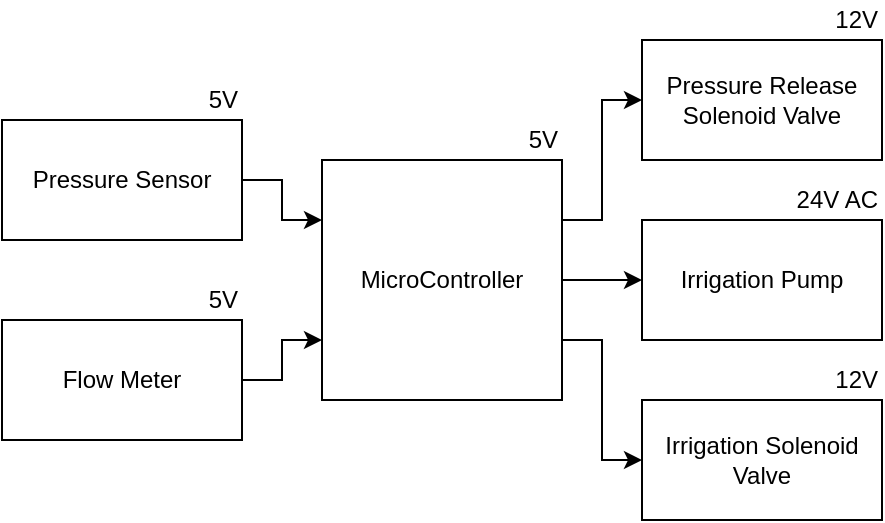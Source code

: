 <mxfile version="21.3.7" type="device">
  <diagram name="Page-1" id="UT3u8UpVB3rAMy2akZOG">
    <mxGraphModel dx="1434" dy="844" grid="1" gridSize="10" guides="1" tooltips="1" connect="1" arrows="1" fold="1" page="1" pageScale="1" pageWidth="827" pageHeight="1169" math="0" shadow="0">
      <root>
        <mxCell id="0" />
        <mxCell id="1" parent="0" />
        <mxCell id="WW6OAq5CjyA1rL0vKdyX-4" value="" style="edgeStyle=orthogonalEdgeStyle;rounded=0;orthogonalLoop=1;jettySize=auto;html=1;startArrow=classic;startFill=1;endArrow=none;endFill=0;exitX=0;exitY=0.25;exitDx=0;exitDy=0;" edge="1" parent="1" source="WW6OAq5CjyA1rL0vKdyX-2" target="WW6OAq5CjyA1rL0vKdyX-3">
          <mxGeometry relative="1" as="geometry" />
        </mxCell>
        <mxCell id="WW6OAq5CjyA1rL0vKdyX-8" value="" style="edgeStyle=orthogonalEdgeStyle;rounded=0;orthogonalLoop=1;jettySize=auto;html=1;startArrow=classic;startFill=1;endArrow=none;endFill=0;exitX=0;exitY=0.75;exitDx=0;exitDy=0;" edge="1" parent="1" source="WW6OAq5CjyA1rL0vKdyX-2" target="WW6OAq5CjyA1rL0vKdyX-5">
          <mxGeometry relative="1" as="geometry" />
        </mxCell>
        <mxCell id="WW6OAq5CjyA1rL0vKdyX-12" style="edgeStyle=orthogonalEdgeStyle;rounded=0;orthogonalLoop=1;jettySize=auto;html=1;exitX=1;exitY=0.5;exitDx=0;exitDy=0;entryX=0;entryY=0.5;entryDx=0;entryDy=0;" edge="1" parent="1" source="WW6OAq5CjyA1rL0vKdyX-2" target="WW6OAq5CjyA1rL0vKdyX-11">
          <mxGeometry relative="1" as="geometry" />
        </mxCell>
        <mxCell id="WW6OAq5CjyA1rL0vKdyX-13" style="edgeStyle=orthogonalEdgeStyle;rounded=0;orthogonalLoop=1;jettySize=auto;html=1;exitX=1;exitY=0.25;exitDx=0;exitDy=0;entryX=0;entryY=0.5;entryDx=0;entryDy=0;" edge="1" parent="1" source="WW6OAq5CjyA1rL0vKdyX-2" target="WW6OAq5CjyA1rL0vKdyX-9">
          <mxGeometry relative="1" as="geometry" />
        </mxCell>
        <mxCell id="WW6OAq5CjyA1rL0vKdyX-14" style="edgeStyle=orthogonalEdgeStyle;rounded=0;orthogonalLoop=1;jettySize=auto;html=1;exitX=1;exitY=0.75;exitDx=0;exitDy=0;entryX=0;entryY=0.5;entryDx=0;entryDy=0;" edge="1" parent="1" source="WW6OAq5CjyA1rL0vKdyX-2" target="WW6OAq5CjyA1rL0vKdyX-10">
          <mxGeometry relative="1" as="geometry" />
        </mxCell>
        <mxCell id="WW6OAq5CjyA1rL0vKdyX-2" value="MicroController" style="whiteSpace=wrap;html=1;aspect=fixed;" vertex="1" parent="1">
          <mxGeometry x="320" y="280" width="120" height="120" as="geometry" />
        </mxCell>
        <mxCell id="WW6OAq5CjyA1rL0vKdyX-3" value="Pressure Sensor" style="whiteSpace=wrap;html=1;" vertex="1" parent="1">
          <mxGeometry x="160" y="260" width="120" height="60" as="geometry" />
        </mxCell>
        <mxCell id="WW6OAq5CjyA1rL0vKdyX-5" value="Flow Meter" style="whiteSpace=wrap;html=1;" vertex="1" parent="1">
          <mxGeometry x="160" y="360" width="120" height="60" as="geometry" />
        </mxCell>
        <mxCell id="WW6OAq5CjyA1rL0vKdyX-9" value="Pressure Release Solenoid Valve" style="whiteSpace=wrap;html=1;" vertex="1" parent="1">
          <mxGeometry x="480" y="220" width="120" height="60" as="geometry" />
        </mxCell>
        <mxCell id="WW6OAq5CjyA1rL0vKdyX-10" value="Irrigation Solenoid Valve" style="whiteSpace=wrap;html=1;" vertex="1" parent="1">
          <mxGeometry x="480" y="400" width="120" height="60" as="geometry" />
        </mxCell>
        <mxCell id="WW6OAq5CjyA1rL0vKdyX-11" value="Irrigation Pump" style="whiteSpace=wrap;html=1;" vertex="1" parent="1">
          <mxGeometry x="480" y="310" width="120" height="60" as="geometry" />
        </mxCell>
        <mxCell id="WW6OAq5CjyA1rL0vKdyX-15" value="12V" style="text;html=1;strokeColor=none;fillColor=none;align=right;verticalAlign=middle;whiteSpace=wrap;rounded=0;" vertex="1" parent="1">
          <mxGeometry x="480" y="200" width="120" height="20" as="geometry" />
        </mxCell>
        <mxCell id="WW6OAq5CjyA1rL0vKdyX-16" value="24V AC" style="text;html=1;strokeColor=none;fillColor=none;align=right;verticalAlign=middle;whiteSpace=wrap;rounded=0;" vertex="1" parent="1">
          <mxGeometry x="480" y="290" width="120" height="20" as="geometry" />
        </mxCell>
        <mxCell id="WW6OAq5CjyA1rL0vKdyX-17" value="12V" style="text;html=1;strokeColor=none;fillColor=none;align=right;verticalAlign=middle;whiteSpace=wrap;rounded=0;" vertex="1" parent="1">
          <mxGeometry x="480" y="380" width="120" height="20" as="geometry" />
        </mxCell>
        <mxCell id="WW6OAq5CjyA1rL0vKdyX-18" value="5V" style="text;html=1;strokeColor=none;fillColor=none;align=right;verticalAlign=middle;whiteSpace=wrap;rounded=0;" vertex="1" parent="1">
          <mxGeometry x="160" y="240" width="120" height="20" as="geometry" />
        </mxCell>
        <mxCell id="WW6OAq5CjyA1rL0vKdyX-19" value="5V" style="text;html=1;strokeColor=none;fillColor=none;align=right;verticalAlign=middle;whiteSpace=wrap;rounded=0;" vertex="1" parent="1">
          <mxGeometry x="160" y="340" width="120" height="20" as="geometry" />
        </mxCell>
        <mxCell id="WW6OAq5CjyA1rL0vKdyX-20" value="5V" style="text;html=1;strokeColor=none;fillColor=none;align=right;verticalAlign=middle;whiteSpace=wrap;rounded=0;" vertex="1" parent="1">
          <mxGeometry x="320" y="260" width="120" height="20" as="geometry" />
        </mxCell>
      </root>
    </mxGraphModel>
  </diagram>
</mxfile>
